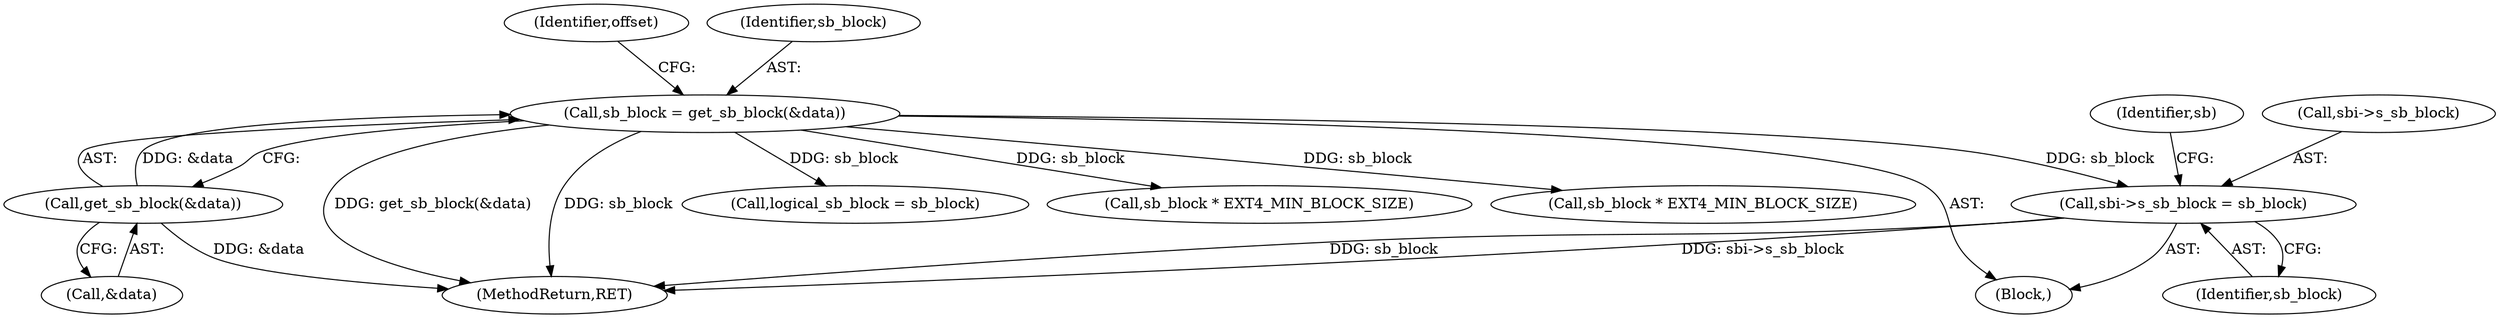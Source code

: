digraph "0_linux_0449641130f5652b344ef6fa39fa019d7e94660a@pointer" {
"1000227" [label="(Call,sbi->s_sb_block = sb_block)"];
"1000139" [label="(Call,sb_block = get_sb_block(&data))"];
"1000141" [label="(Call,get_sb_block(&data))"];
"1000227" [label="(Call,sbi->s_sb_block = sb_block)"];
"1000147" [label="(Identifier,offset)"];
"1000301" [label="(Call,logical_sb_block = sb_block)"];
"1000142" [label="(Call,&data)"];
"1000139" [label="(Call,sb_block = get_sb_block(&data))"];
"1000235" [label="(Identifier,sb)"];
"1000291" [label="(Call,sb_block * EXT4_MIN_BLOCK_SIZE)"];
"1000228" [label="(Call,sbi->s_sb_block)"];
"1000665" [label="(Call,sb_block * EXT4_MIN_BLOCK_SIZE)"];
"1000140" [label="(Identifier,sb_block)"];
"1000141" [label="(Call,get_sb_block(&data))"];
"1000231" [label="(Identifier,sb_block)"];
"1002222" [label="(MethodReturn,RET)"];
"1000124" [label="(Block,)"];
"1000227" -> "1000124"  [label="AST: "];
"1000227" -> "1000231"  [label="CFG: "];
"1000228" -> "1000227"  [label="AST: "];
"1000231" -> "1000227"  [label="AST: "];
"1000235" -> "1000227"  [label="CFG: "];
"1000227" -> "1002222"  [label="DDG: sbi->s_sb_block"];
"1000227" -> "1002222"  [label="DDG: sb_block"];
"1000139" -> "1000227"  [label="DDG: sb_block"];
"1000139" -> "1000124"  [label="AST: "];
"1000139" -> "1000141"  [label="CFG: "];
"1000140" -> "1000139"  [label="AST: "];
"1000141" -> "1000139"  [label="AST: "];
"1000147" -> "1000139"  [label="CFG: "];
"1000139" -> "1002222"  [label="DDG: get_sb_block(&data)"];
"1000139" -> "1002222"  [label="DDG: sb_block"];
"1000141" -> "1000139"  [label="DDG: &data"];
"1000139" -> "1000291"  [label="DDG: sb_block"];
"1000139" -> "1000301"  [label="DDG: sb_block"];
"1000139" -> "1000665"  [label="DDG: sb_block"];
"1000141" -> "1000142"  [label="CFG: "];
"1000142" -> "1000141"  [label="AST: "];
"1000141" -> "1002222"  [label="DDG: &data"];
}

